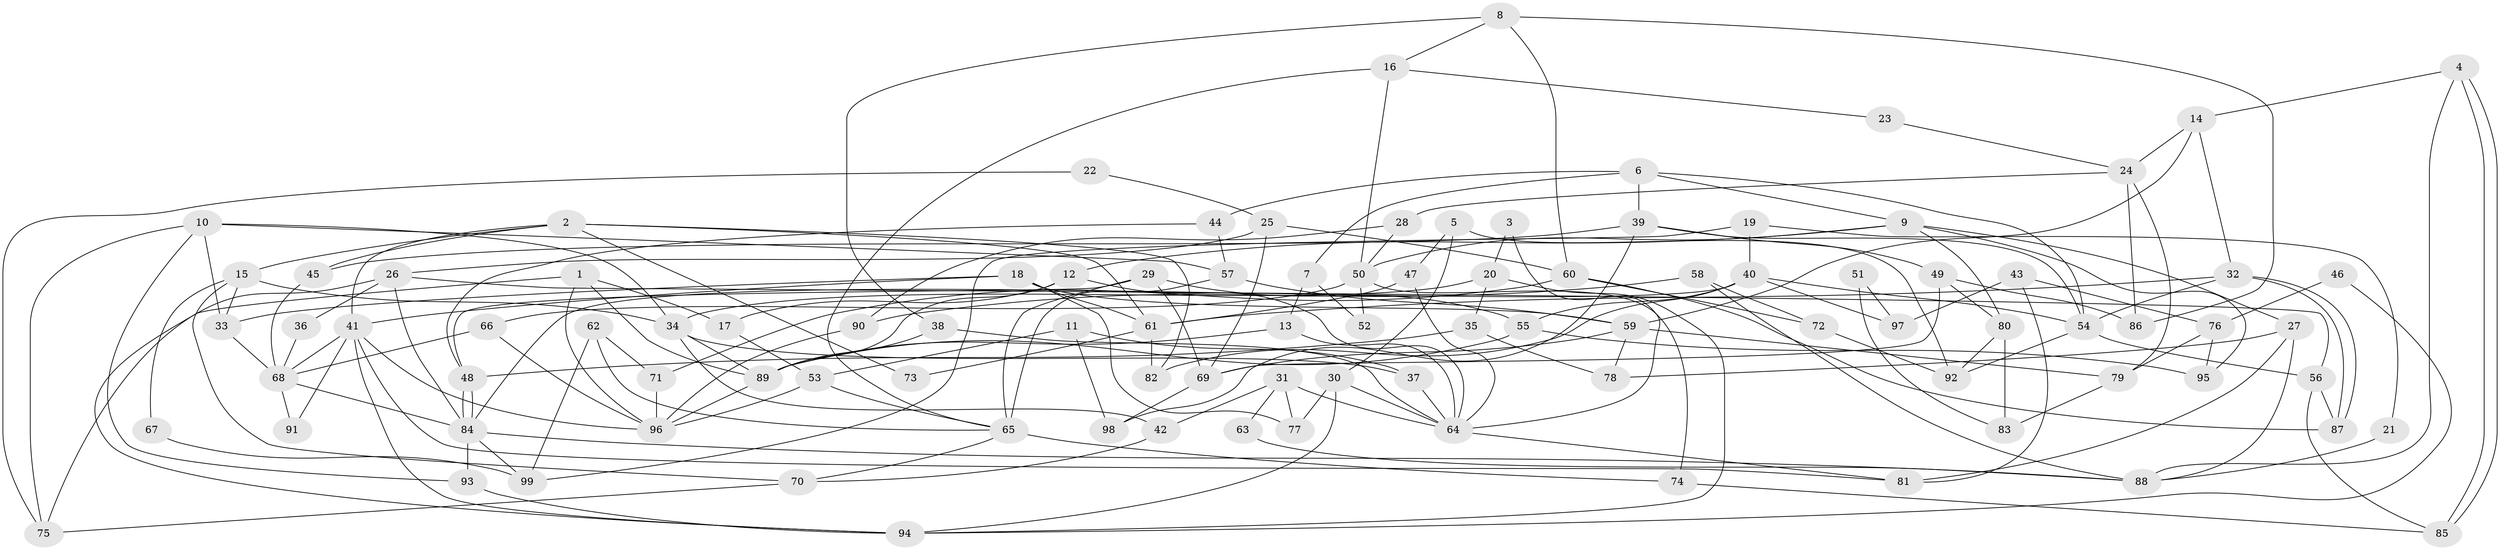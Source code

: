 // coarse degree distribution, {4: 0.13559322033898305, 10: 0.01694915254237288, 2: 0.11864406779661017, 3: 0.23728813559322035, 5: 0.1864406779661017, 6: 0.06779661016949153, 12: 0.01694915254237288, 7: 0.0847457627118644, 8: 0.03389830508474576, 9: 0.0847457627118644, 13: 0.01694915254237288}
// Generated by graph-tools (version 1.1) at 2025/18/03/04/25 18:18:33]
// undirected, 99 vertices, 198 edges
graph export_dot {
graph [start="1"]
  node [color=gray90,style=filled];
  1;
  2;
  3;
  4;
  5;
  6;
  7;
  8;
  9;
  10;
  11;
  12;
  13;
  14;
  15;
  16;
  17;
  18;
  19;
  20;
  21;
  22;
  23;
  24;
  25;
  26;
  27;
  28;
  29;
  30;
  31;
  32;
  33;
  34;
  35;
  36;
  37;
  38;
  39;
  40;
  41;
  42;
  43;
  44;
  45;
  46;
  47;
  48;
  49;
  50;
  51;
  52;
  53;
  54;
  55;
  56;
  57;
  58;
  59;
  60;
  61;
  62;
  63;
  64;
  65;
  66;
  67;
  68;
  69;
  70;
  71;
  72;
  73;
  74;
  75;
  76;
  77;
  78;
  79;
  80;
  81;
  82;
  83;
  84;
  85;
  86;
  87;
  88;
  89;
  90;
  91;
  92;
  93;
  94;
  95;
  96;
  97;
  98;
  99;
  1 -- 75;
  1 -- 96;
  1 -- 17;
  1 -- 89;
  2 -- 41;
  2 -- 15;
  2 -- 45;
  2 -- 61;
  2 -- 73;
  2 -- 82;
  3 -- 20;
  3 -- 64;
  4 -- 85;
  4 -- 85;
  4 -- 14;
  4 -- 88;
  5 -- 92;
  5 -- 30;
  5 -- 47;
  6 -- 44;
  6 -- 9;
  6 -- 7;
  6 -- 39;
  6 -- 54;
  7 -- 13;
  7 -- 52;
  8 -- 86;
  8 -- 38;
  8 -- 16;
  8 -- 60;
  9 -- 12;
  9 -- 50;
  9 -- 27;
  9 -- 80;
  9 -- 95;
  10 -- 34;
  10 -- 93;
  10 -- 33;
  10 -- 57;
  10 -- 75;
  11 -- 53;
  11 -- 98;
  11 -- 37;
  12 -- 89;
  12 -- 64;
  12 -- 17;
  13 -- 89;
  13 -- 64;
  14 -- 32;
  14 -- 59;
  14 -- 24;
  15 -- 33;
  15 -- 34;
  15 -- 67;
  15 -- 70;
  16 -- 50;
  16 -- 23;
  16 -- 65;
  17 -- 53;
  18 -- 41;
  18 -- 61;
  18 -- 33;
  18 -- 59;
  18 -- 77;
  19 -- 40;
  19 -- 99;
  19 -- 21;
  20 -- 94;
  20 -- 34;
  20 -- 35;
  21 -- 88;
  22 -- 25;
  22 -- 75;
  23 -- 24;
  24 -- 28;
  24 -- 79;
  24 -- 86;
  25 -- 26;
  25 -- 69;
  25 -- 60;
  26 -- 56;
  26 -- 84;
  26 -- 36;
  26 -- 94;
  27 -- 88;
  27 -- 78;
  27 -- 81;
  28 -- 50;
  28 -- 90;
  29 -- 55;
  29 -- 48;
  29 -- 65;
  29 -- 69;
  30 -- 94;
  30 -- 77;
  30 -- 64;
  31 -- 64;
  31 -- 42;
  31 -- 63;
  31 -- 77;
  32 -- 61;
  32 -- 87;
  32 -- 87;
  32 -- 54;
  33 -- 68;
  34 -- 37;
  34 -- 89;
  34 -- 42;
  35 -- 78;
  35 -- 48;
  36 -- 68;
  37 -- 64;
  38 -- 89;
  38 -- 64;
  39 -- 54;
  39 -- 45;
  39 -- 49;
  39 -- 98;
  40 -- 84;
  40 -- 54;
  40 -- 55;
  40 -- 82;
  40 -- 97;
  41 -- 81;
  41 -- 68;
  41 -- 91;
  41 -- 94;
  41 -- 96;
  42 -- 70;
  43 -- 76;
  43 -- 81;
  43 -- 97;
  44 -- 48;
  44 -- 57;
  45 -- 68;
  46 -- 76;
  46 -- 94;
  47 -- 61;
  47 -- 64;
  48 -- 84;
  48 -- 84;
  49 -- 69;
  49 -- 80;
  49 -- 86;
  50 -- 74;
  50 -- 66;
  50 -- 52;
  51 -- 97;
  51 -- 83;
  53 -- 65;
  53 -- 96;
  54 -- 56;
  54 -- 92;
  55 -- 89;
  55 -- 95;
  56 -- 87;
  56 -- 85;
  57 -- 65;
  57 -- 59;
  58 -- 88;
  58 -- 72;
  58 -- 90;
  59 -- 69;
  59 -- 78;
  59 -- 79;
  60 -- 71;
  60 -- 72;
  60 -- 87;
  61 -- 82;
  61 -- 73;
  62 -- 65;
  62 -- 71;
  62 -- 99;
  63 -- 88;
  64 -- 81;
  65 -- 70;
  65 -- 74;
  66 -- 96;
  66 -- 68;
  67 -- 99;
  68 -- 84;
  68 -- 91;
  69 -- 98;
  70 -- 75;
  71 -- 96;
  72 -- 92;
  74 -- 85;
  76 -- 79;
  76 -- 95;
  79 -- 83;
  80 -- 83;
  80 -- 92;
  84 -- 88;
  84 -- 93;
  84 -- 99;
  89 -- 96;
  90 -- 96;
  93 -- 94;
}
